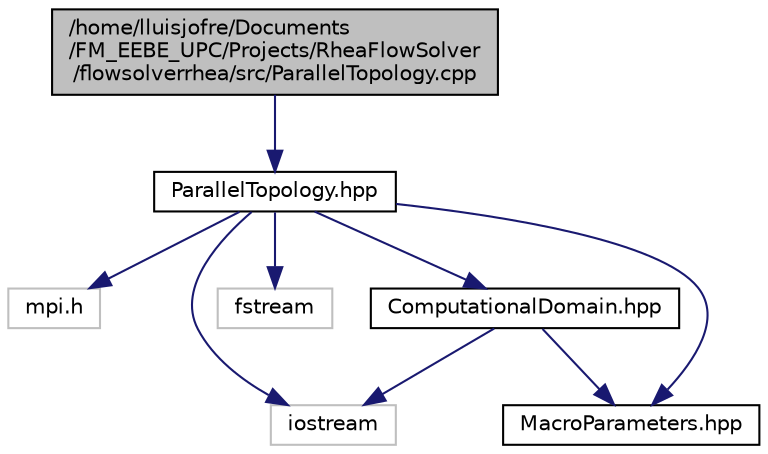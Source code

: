 digraph "/home/lluisjofre/Documents/FM_EEBE_UPC/Projects/RheaFlowSolver/flowsolverrhea/src/ParallelTopology.cpp"
{
  edge [fontname="Helvetica",fontsize="10",labelfontname="Helvetica",labelfontsize="10"];
  node [fontname="Helvetica",fontsize="10",shape=record];
  Node0 [label="/home/lluisjofre/Documents\l/FM_EEBE_UPC/Projects/RheaFlowSolver\l/flowsolverrhea/src/ParallelTopology.cpp",height=0.2,width=0.4,color="black", fillcolor="grey75", style="filled", fontcolor="black"];
  Node0 -> Node1 [color="midnightblue",fontsize="10",style="solid",fontname="Helvetica"];
  Node1 [label="ParallelTopology.hpp",height=0.2,width=0.4,color="black", fillcolor="white", style="filled",URL="$ParallelTopology_8hpp.html"];
  Node1 -> Node2 [color="midnightblue",fontsize="10",style="solid",fontname="Helvetica"];
  Node2 [label="mpi.h",height=0.2,width=0.4,color="grey75", fillcolor="white", style="filled"];
  Node1 -> Node3 [color="midnightblue",fontsize="10",style="solid",fontname="Helvetica"];
  Node3 [label="iostream",height=0.2,width=0.4,color="grey75", fillcolor="white", style="filled"];
  Node1 -> Node4 [color="midnightblue",fontsize="10",style="solid",fontname="Helvetica"];
  Node4 [label="fstream",height=0.2,width=0.4,color="grey75", fillcolor="white", style="filled"];
  Node1 -> Node5 [color="midnightblue",fontsize="10",style="solid",fontname="Helvetica"];
  Node5 [label="ComputationalDomain.hpp",height=0.2,width=0.4,color="black", fillcolor="white", style="filled",URL="$ComputationalDomain_8hpp.html"];
  Node5 -> Node3 [color="midnightblue",fontsize="10",style="solid",fontname="Helvetica"];
  Node5 -> Node6 [color="midnightblue",fontsize="10",style="solid",fontname="Helvetica"];
  Node6 [label="MacroParameters.hpp",height=0.2,width=0.4,color="black", fillcolor="white", style="filled",URL="$MacroParameters_8hpp.html"];
  Node1 -> Node6 [color="midnightblue",fontsize="10",style="solid",fontname="Helvetica"];
}
